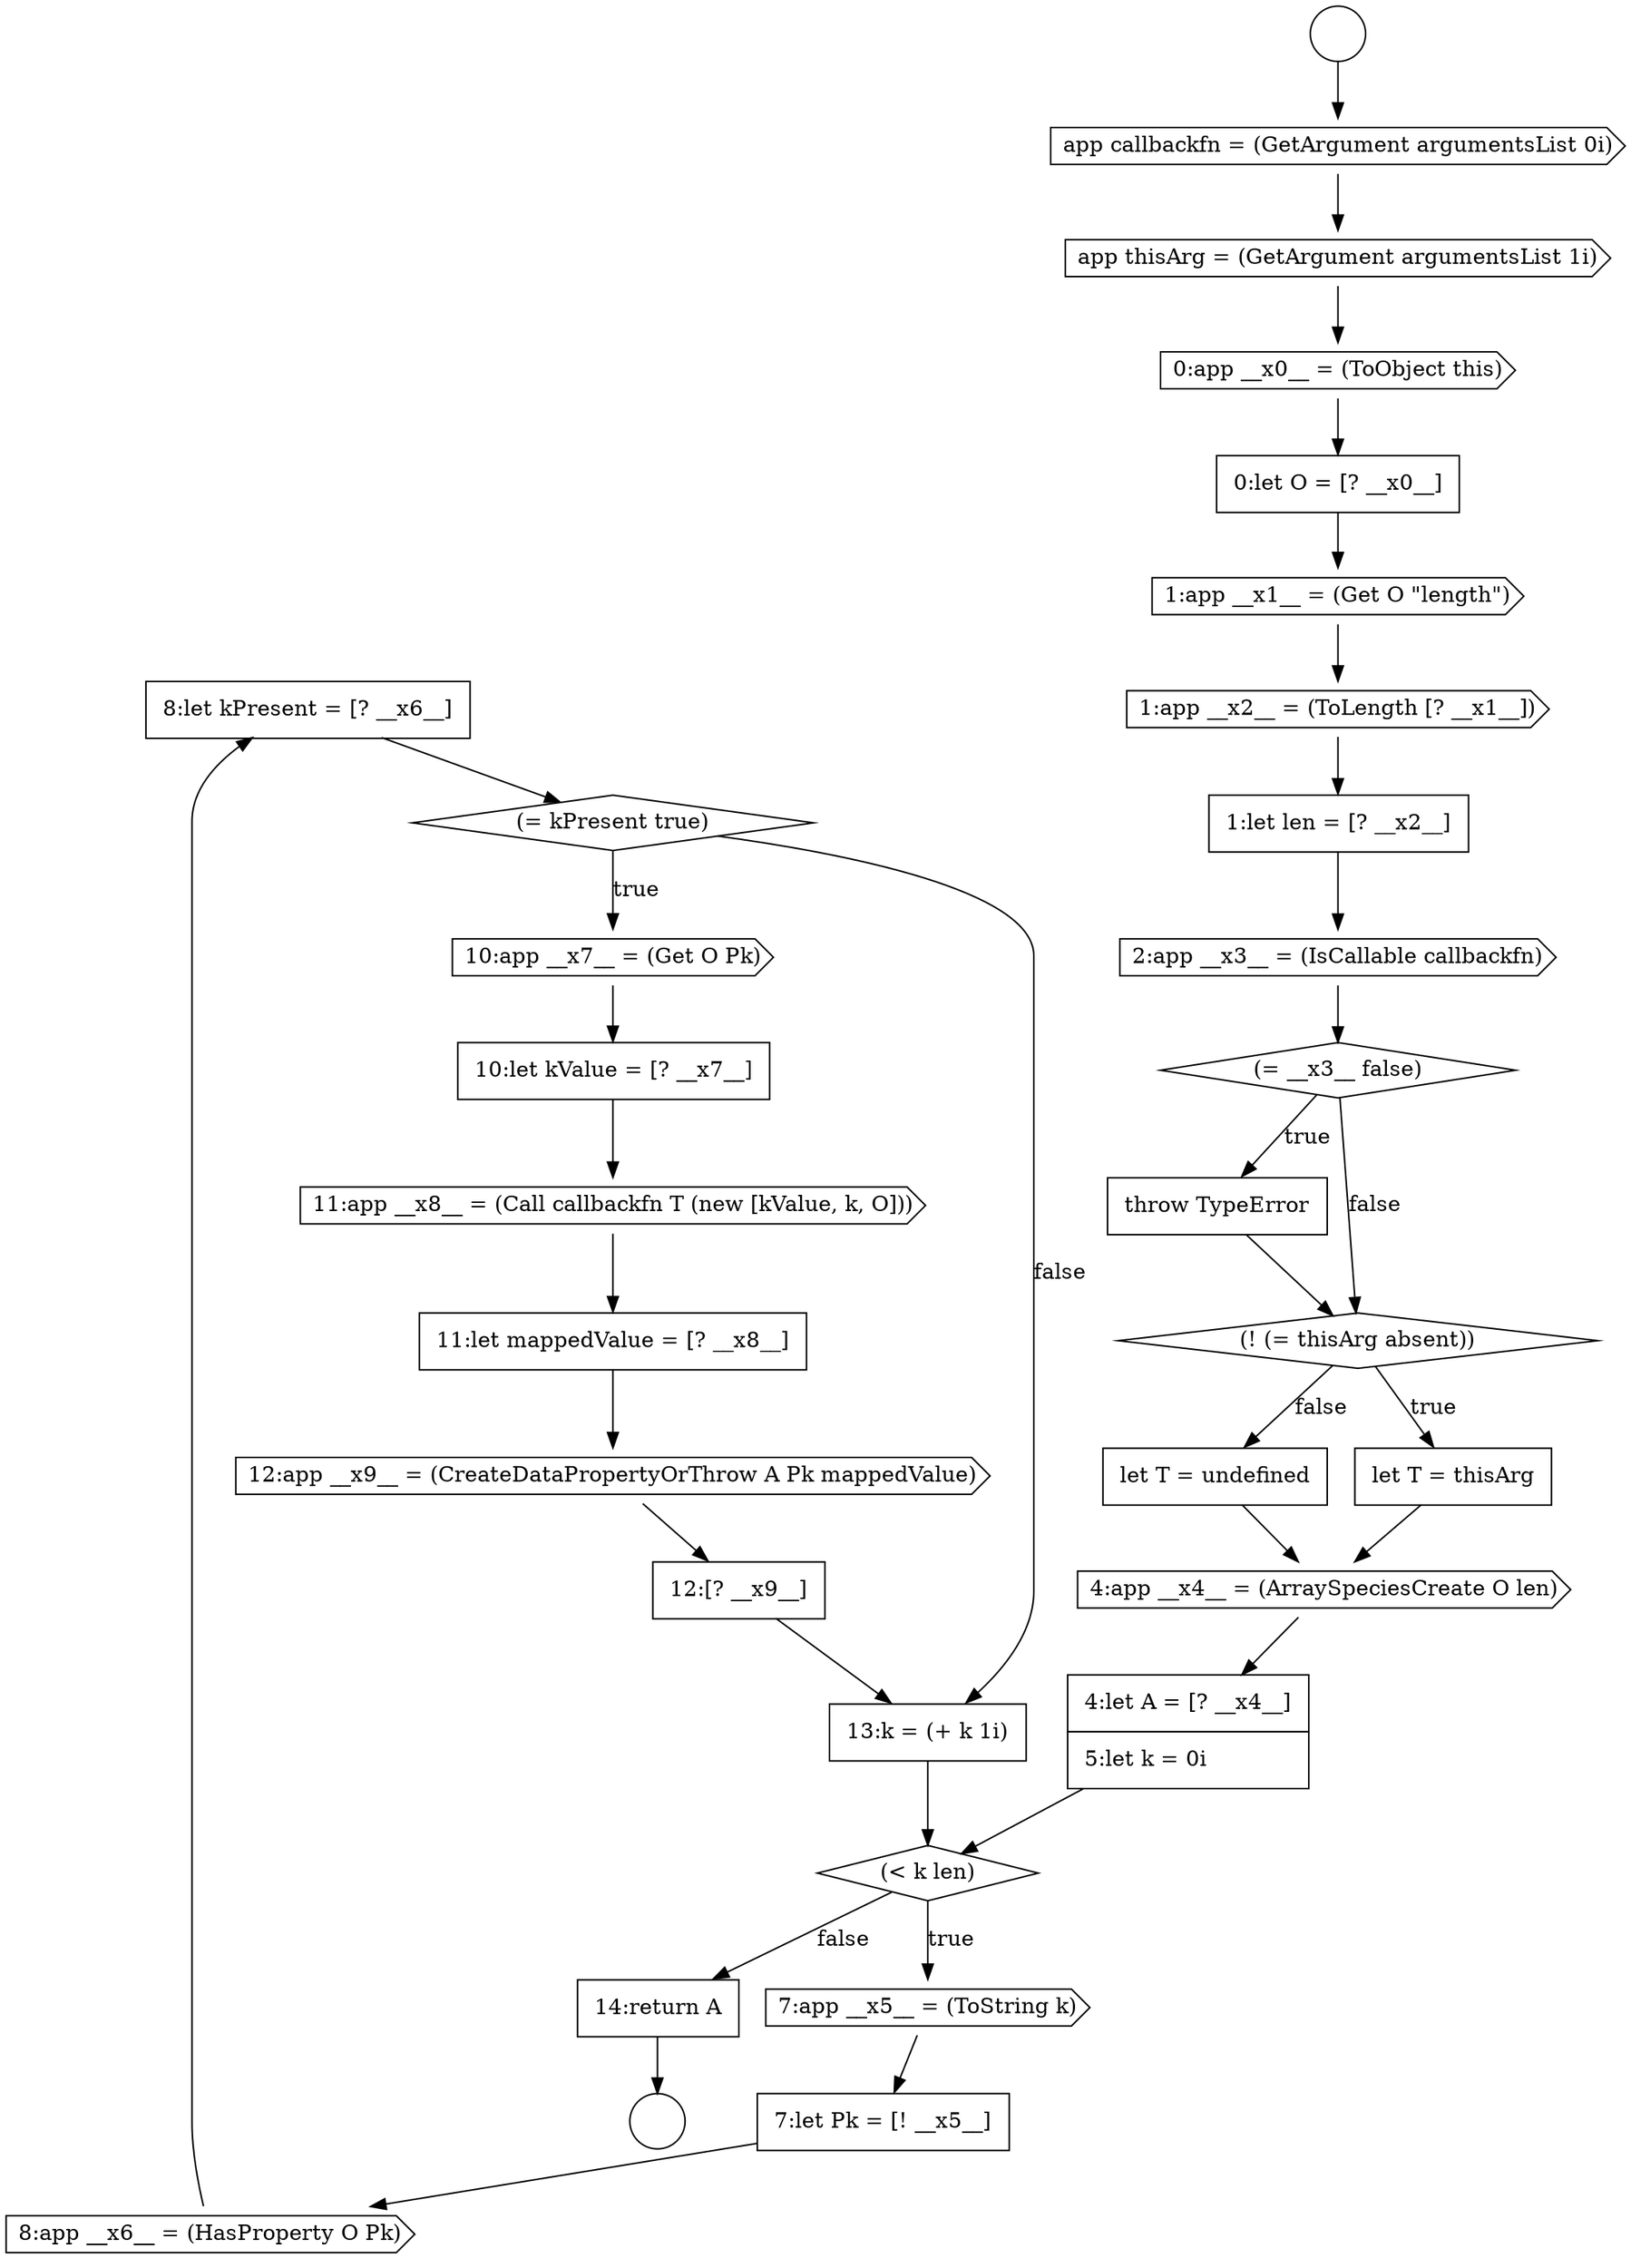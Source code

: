 digraph {
  node13993 [shape=none, margin=0, label=<<font color="black">
    <table border="0" cellborder="1" cellspacing="0" cellpadding="10">
      <tr><td align="left">8:let kPresent = [? __x6__]</td></tr>
    </table>
  </font>> color="black" fillcolor="white" style=filled]
  node13982 [shape=diamond, label=<<font color="black">(= __x3__ false)</font>> color="black" fillcolor="white" style=filled]
  node13987 [shape=cds, label=<<font color="black">4:app __x4__ = (ArraySpeciesCreate O len)</font>> color="black" fillcolor="white" style=filled]
  node14000 [shape=none, margin=0, label=<<font color="black">
    <table border="0" cellborder="1" cellspacing="0" cellpadding="10">
      <tr><td align="left">12:[? __x9__]</td></tr>
    </table>
  </font>> color="black" fillcolor="white" style=filled]
  node13976 [shape=cds, label=<<font color="black">0:app __x0__ = (ToObject this)</font>> color="black" fillcolor="white" style=filled]
  node13979 [shape=cds, label=<<font color="black">1:app __x2__ = (ToLength [? __x1__])</font>> color="black" fillcolor="white" style=filled]
  node13984 [shape=diamond, label=<<font color="black">(! (= thisArg absent))</font>> color="black" fillcolor="white" style=filled]
  node13995 [shape=cds, label=<<font color="black">10:app __x7__ = (Get O Pk)</font>> color="black" fillcolor="white" style=filled]
  node13980 [shape=none, margin=0, label=<<font color="black">
    <table border="0" cellborder="1" cellspacing="0" cellpadding="10">
      <tr><td align="left">1:let len = [? __x2__]</td></tr>
    </table>
  </font>> color="black" fillcolor="white" style=filled]
  node13985 [shape=none, margin=0, label=<<font color="black">
    <table border="0" cellborder="1" cellspacing="0" cellpadding="10">
      <tr><td align="left">let T = thisArg</td></tr>
    </table>
  </font>> color="black" fillcolor="white" style=filled]
  node13990 [shape=cds, label=<<font color="black">7:app __x5__ = (ToString k)</font>> color="black" fillcolor="white" style=filled]
  node13978 [shape=cds, label=<<font color="black">1:app __x1__ = (Get O &quot;length&quot;)</font>> color="black" fillcolor="white" style=filled]
  node13974 [shape=cds, label=<<font color="black">app callbackfn = (GetArgument argumentsList 0i)</font>> color="black" fillcolor="white" style=filled]
  node13998 [shape=none, margin=0, label=<<font color="black">
    <table border="0" cellborder="1" cellspacing="0" cellpadding="10">
      <tr><td align="left">11:let mappedValue = [? __x8__]</td></tr>
    </table>
  </font>> color="black" fillcolor="white" style=filled]
  node14001 [shape=none, margin=0, label=<<font color="black">
    <table border="0" cellborder="1" cellspacing="0" cellpadding="10">
      <tr><td align="left">13:k = (+ k 1i)</td></tr>
    </table>
  </font>> color="black" fillcolor="white" style=filled]
  node13977 [shape=none, margin=0, label=<<font color="black">
    <table border="0" cellborder="1" cellspacing="0" cellpadding="10">
      <tr><td align="left">0:let O = [? __x0__]</td></tr>
    </table>
  </font>> color="black" fillcolor="white" style=filled]
  node13975 [shape=cds, label=<<font color="black">app thisArg = (GetArgument argumentsList 1i)</font>> color="black" fillcolor="white" style=filled]
  node13997 [shape=cds, label=<<font color="black">11:app __x8__ = (Call callbackfn T (new [kValue, k, O]))</font>> color="black" fillcolor="white" style=filled]
  node14002 [shape=none, margin=0, label=<<font color="black">
    <table border="0" cellborder="1" cellspacing="0" cellpadding="10">
      <tr><td align="left">14:return A</td></tr>
    </table>
  </font>> color="black" fillcolor="white" style=filled]
  node13992 [shape=cds, label=<<font color="black">8:app __x6__ = (HasProperty O Pk)</font>> color="black" fillcolor="white" style=filled]
  node13981 [shape=cds, label=<<font color="black">2:app __x3__ = (IsCallable callbackfn)</font>> color="black" fillcolor="white" style=filled]
  node13996 [shape=none, margin=0, label=<<font color="black">
    <table border="0" cellborder="1" cellspacing="0" cellpadding="10">
      <tr><td align="left">10:let kValue = [? __x7__]</td></tr>
    </table>
  </font>> color="black" fillcolor="white" style=filled]
  node13989 [shape=diamond, label=<<font color="black">(&lt; k len)</font>> color="black" fillcolor="white" style=filled]
  node13988 [shape=none, margin=0, label=<<font color="black">
    <table border="0" cellborder="1" cellspacing="0" cellpadding="10">
      <tr><td align="left">4:let A = [? __x4__]</td></tr>
      <tr><td align="left">5:let k = 0i</td></tr>
    </table>
  </font>> color="black" fillcolor="white" style=filled]
  node13973 [shape=circle label=" " color="black" fillcolor="white" style=filled]
  node13972 [shape=circle label=" " color="black" fillcolor="white" style=filled]
  node13999 [shape=cds, label=<<font color="black">12:app __x9__ = (CreateDataPropertyOrThrow A Pk mappedValue)</font>> color="black" fillcolor="white" style=filled]
  node13983 [shape=none, margin=0, label=<<font color="black">
    <table border="0" cellborder="1" cellspacing="0" cellpadding="10">
      <tr><td align="left">throw TypeError</td></tr>
    </table>
  </font>> color="black" fillcolor="white" style=filled]
  node13994 [shape=diamond, label=<<font color="black">(= kPresent true)</font>> color="black" fillcolor="white" style=filled]
  node13991 [shape=none, margin=0, label=<<font color="black">
    <table border="0" cellborder="1" cellspacing="0" cellpadding="10">
      <tr><td align="left">7:let Pk = [! __x5__]</td></tr>
    </table>
  </font>> color="black" fillcolor="white" style=filled]
  node13986 [shape=none, margin=0, label=<<font color="black">
    <table border="0" cellborder="1" cellspacing="0" cellpadding="10">
      <tr><td align="left">let T = undefined</td></tr>
    </table>
  </font>> color="black" fillcolor="white" style=filled]
  node13984 -> node13985 [label=<<font color="black">true</font>> color="black"]
  node13984 -> node13986 [label=<<font color="black">false</font>> color="black"]
  node14001 -> node13989 [ color="black"]
  node14000 -> node14001 [ color="black"]
  node13990 -> node13991 [ color="black"]
  node13975 -> node13976 [ color="black"]
  node13987 -> node13988 [ color="black"]
  node13995 -> node13996 [ color="black"]
  node13980 -> node13981 [ color="black"]
  node13983 -> node13984 [ color="black"]
  node13985 -> node13987 [ color="black"]
  node13999 -> node14000 [ color="black"]
  node13991 -> node13992 [ color="black"]
  node13979 -> node13980 [ color="black"]
  node13986 -> node13987 [ color="black"]
  node13976 -> node13977 [ color="black"]
  node13982 -> node13983 [label=<<font color="black">true</font>> color="black"]
  node13982 -> node13984 [label=<<font color="black">false</font>> color="black"]
  node13989 -> node13990 [label=<<font color="black">true</font>> color="black"]
  node13989 -> node14002 [label=<<font color="black">false</font>> color="black"]
  node13981 -> node13982 [ color="black"]
  node13993 -> node13994 [ color="black"]
  node13996 -> node13997 [ color="black"]
  node13988 -> node13989 [ color="black"]
  node13994 -> node13995 [label=<<font color="black">true</font>> color="black"]
  node13994 -> node14001 [label=<<font color="black">false</font>> color="black"]
  node13977 -> node13978 [ color="black"]
  node14002 -> node13973 [ color="black"]
  node13978 -> node13979 [ color="black"]
  node13997 -> node13998 [ color="black"]
  node13992 -> node13993 [ color="black"]
  node13998 -> node13999 [ color="black"]
  node13974 -> node13975 [ color="black"]
  node13972 -> node13974 [ color="black"]
}
